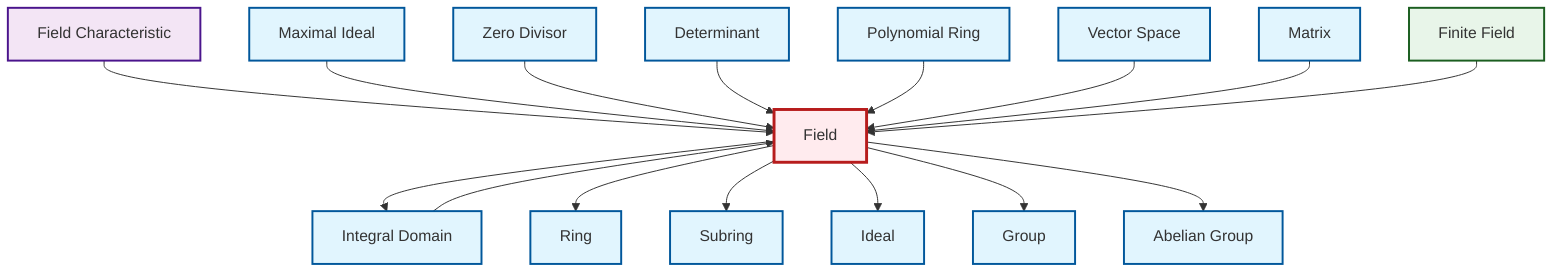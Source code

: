 graph TD
    classDef definition fill:#e1f5fe,stroke:#01579b,stroke-width:2px
    classDef theorem fill:#f3e5f5,stroke:#4a148c,stroke-width:2px
    classDef axiom fill:#fff3e0,stroke:#e65100,stroke-width:2px
    classDef example fill:#e8f5e9,stroke:#1b5e20,stroke-width:2px
    classDef current fill:#ffebee,stroke:#b71c1c,stroke-width:3px
    def-group["Group"]:::definition
    def-ring["Ring"]:::definition
    def-field["Field"]:::definition
    ex-finite-field["Finite Field"]:::example
    def-vector-space["Vector Space"]:::definition
    def-subring["Subring"]:::definition
    def-zero-divisor["Zero Divisor"]:::definition
    def-determinant["Determinant"]:::definition
    thm-field-characteristic["Field Characteristic"]:::theorem
    def-matrix["Matrix"]:::definition
    def-integral-domain["Integral Domain"]:::definition
    def-maximal-ideal["Maximal Ideal"]:::definition
    def-polynomial-ring["Polynomial Ring"]:::definition
    def-ideal["Ideal"]:::definition
    def-abelian-group["Abelian Group"]:::definition
    def-field --> def-integral-domain
    def-field --> def-ring
    def-field --> def-subring
    thm-field-characteristic --> def-field
    def-field --> def-ideal
    def-maximal-ideal --> def-field
    def-zero-divisor --> def-field
    def-determinant --> def-field
    def-field --> def-group
    def-integral-domain --> def-field
    def-polynomial-ring --> def-field
    def-vector-space --> def-field
    def-matrix --> def-field
    def-field --> def-abelian-group
    ex-finite-field --> def-field
    class def-field current
